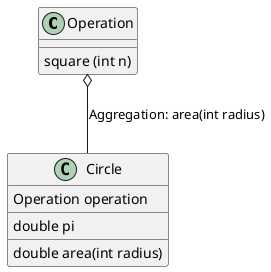 @startuml
'https://plantuml.com/class-diagram

Operation o-- Circle: Aggregation: area(int radius)

class Circle
  {
  Operation operation
  __
  double pi
  __
  double area(int radius)
  }




class Operation{
square (int n)
}

@enduml